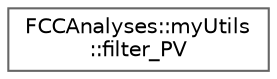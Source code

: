 digraph "Graphical Class Hierarchy"
{
 // LATEX_PDF_SIZE
  bgcolor="transparent";
  edge [fontname=Helvetica,fontsize=10,labelfontname=Helvetica,labelfontsize=10];
  node [fontname=Helvetica,fontsize=10,shape=box,height=0.2,width=0.4];
  rankdir="LR";
  Node0 [id="Node000000",label="FCCAnalyses::myUtils\l::filter_PV",height=0.2,width=0.4,color="grey40", fillcolor="white", style="filled",URL="$structFCCAnalyses_1_1myUtils_1_1filter__PV.html",tooltip=" "];
}
